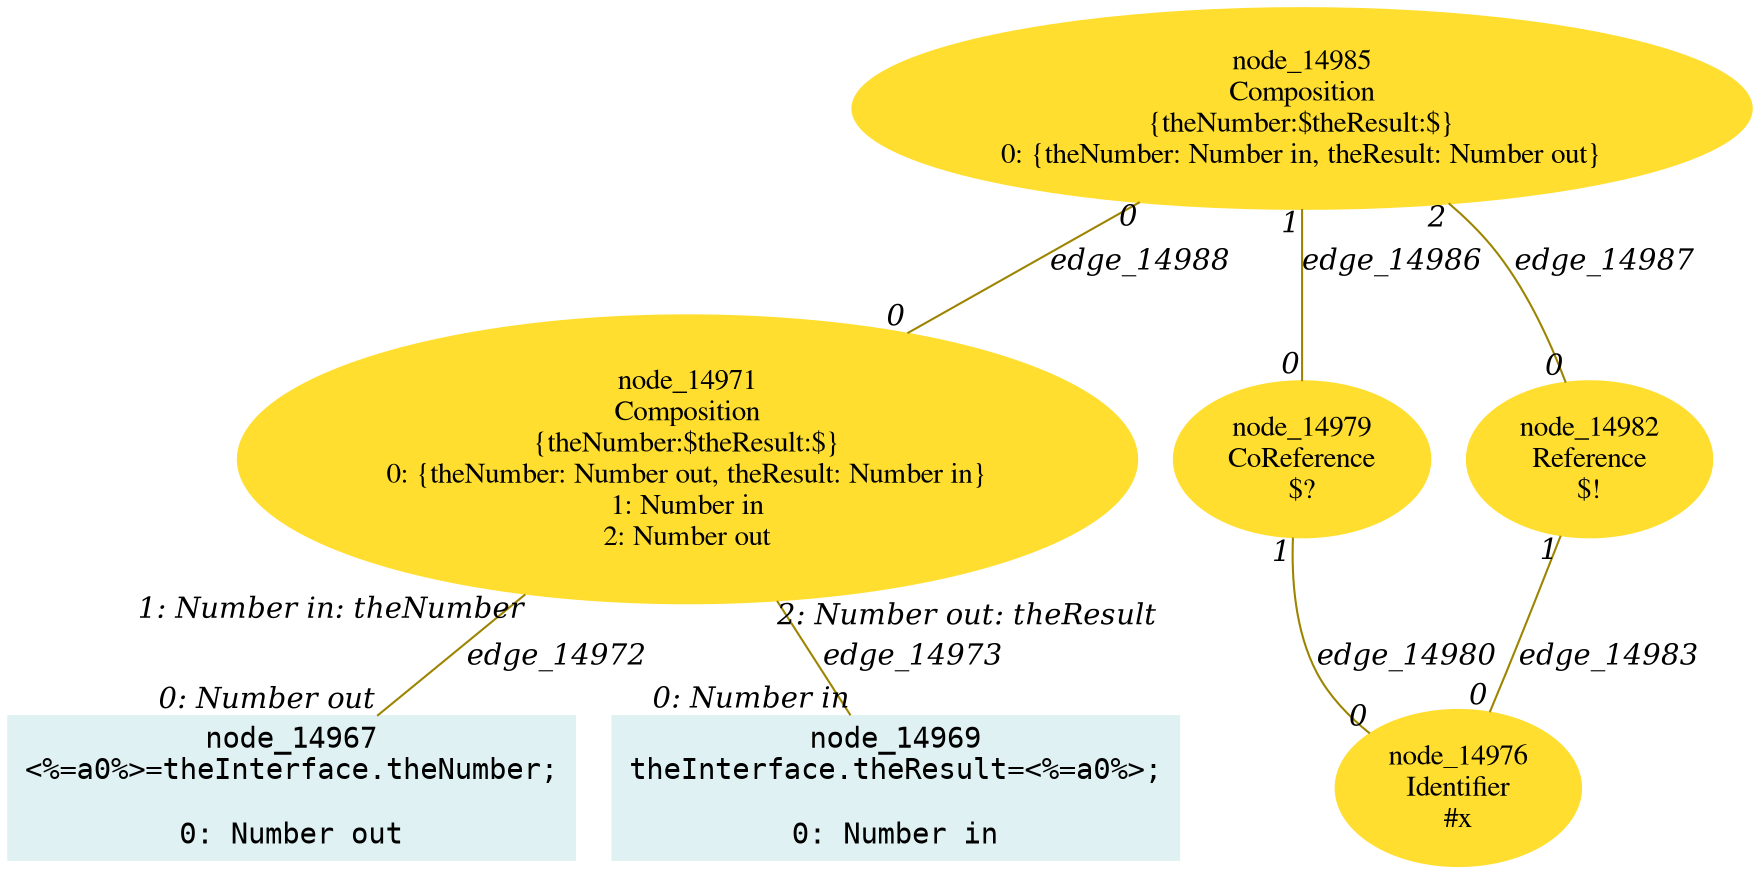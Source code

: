 digraph g{node_14967 [shape="box", style="filled", color="#dff1f2", fontname="Courier", label="node_14967
<%=a0%>=theInterface.theNumber;

0: Number out" ]
node_14969 [shape="box", style="filled", color="#dff1f2", fontname="Courier", label="node_14969
theInterface.theResult=<%=a0%>;

0: Number in" ]
node_14971 [shape="ellipse", style="filled", color="#ffde2f", fontname="Times", label="node_14971
Composition
{theNumber:$theResult:$}
0: {theNumber: Number out, theResult: Number in}
1: Number in
2: Number out" ]
node_14976 [shape="ellipse", style="filled", color="#ffde2f", fontname="Times", label="node_14976
Identifier
#x
" ]
node_14979 [shape="ellipse", style="filled", color="#ffde2f", fontname="Times", label="node_14979
CoReference
$?
" ]
node_14982 [shape="ellipse", style="filled", color="#ffde2f", fontname="Times", label="node_14982
Reference
$!
" ]
node_14985 [shape="ellipse", style="filled", color="#ffde2f", fontname="Times", label="node_14985
Composition
{theNumber:$theResult:$}
0: {theNumber: Number in, theResult: Number out}" ]
node_14971 -> node_14967 [dir=none, arrowHead=none, fontname="Times-Italic", arrowsize=1, color="#9d8400", label="edge_14972",  headlabel="0: Number out", taillabel="1: Number in: theNumber" ]
node_14971 -> node_14969 [dir=none, arrowHead=none, fontname="Times-Italic", arrowsize=1, color="#9d8400", label="edge_14973",  headlabel="0: Number in", taillabel="2: Number out: theResult" ]
node_14979 -> node_14976 [dir=none, arrowHead=none, fontname="Times-Italic", arrowsize=1, color="#9d8400", label="edge_14980",  headlabel="0", taillabel="1" ]
node_14982 -> node_14976 [dir=none, arrowHead=none, fontname="Times-Italic", arrowsize=1, color="#9d8400", label="edge_14983",  headlabel="0", taillabel="1" ]
node_14985 -> node_14979 [dir=none, arrowHead=none, fontname="Times-Italic", arrowsize=1, color="#9d8400", label="edge_14986",  headlabel="0", taillabel="1" ]
node_14985 -> node_14982 [dir=none, arrowHead=none, fontname="Times-Italic", arrowsize=1, color="#9d8400", label="edge_14987",  headlabel="0", taillabel="2" ]
node_14985 -> node_14971 [dir=none, arrowHead=none, fontname="Times-Italic", arrowsize=1, color="#9d8400", label="edge_14988",  headlabel="0", taillabel="0" ]
}